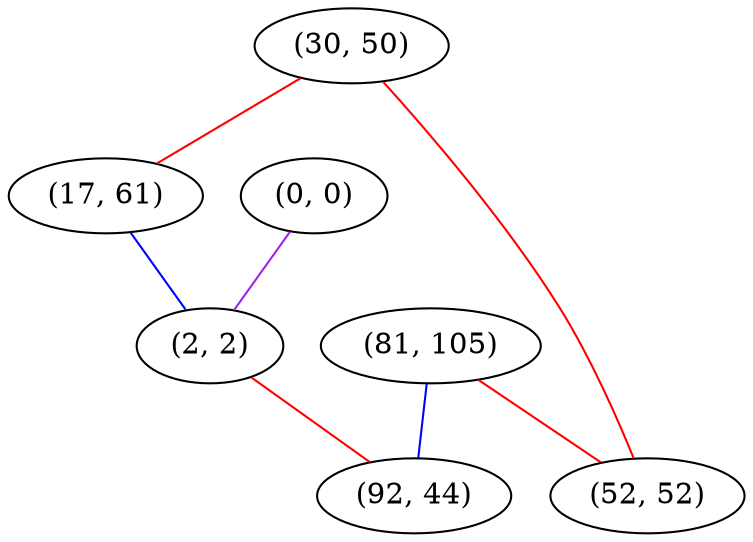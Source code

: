 graph "" {
"(30, 50)";
"(81, 105)";
"(17, 61)";
"(52, 52)";
"(0, 0)";
"(2, 2)";
"(92, 44)";
"(30, 50)" -- "(17, 61)"  [color=red, key=0, weight=1];
"(30, 50)" -- "(52, 52)"  [color=red, key=0, weight=1];
"(81, 105)" -- "(92, 44)"  [color=blue, key=0, weight=3];
"(81, 105)" -- "(52, 52)"  [color=red, key=0, weight=1];
"(17, 61)" -- "(2, 2)"  [color=blue, key=0, weight=3];
"(0, 0)" -- "(2, 2)"  [color=purple, key=0, weight=4];
"(2, 2)" -- "(92, 44)"  [color=red, key=0, weight=1];
}
